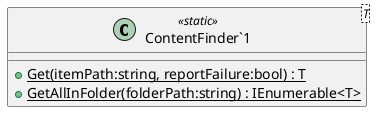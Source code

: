 @startuml
class "ContentFinder`1"<T> <<static>> {
    + {static} Get(itemPath:string, reportFailure:bool) : T
    + {static} GetAllInFolder(folderPath:string) : IEnumerable<T>
}
@enduml
